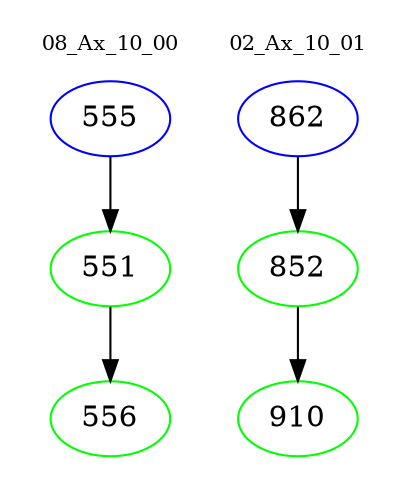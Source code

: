 digraph{
subgraph cluster_0 {
color = white
label = "08_Ax_10_00";
fontsize=10;
T0_555 [label="555", color="blue"]
T0_555 -> T0_551 [color="black"]
T0_551 [label="551", color="green"]
T0_551 -> T0_556 [color="black"]
T0_556 [label="556", color="green"]
}
subgraph cluster_1 {
color = white
label = "02_Ax_10_01";
fontsize=10;
T1_862 [label="862", color="blue"]
T1_862 -> T1_852 [color="black"]
T1_852 [label="852", color="green"]
T1_852 -> T1_910 [color="black"]
T1_910 [label="910", color="green"]
}
}
